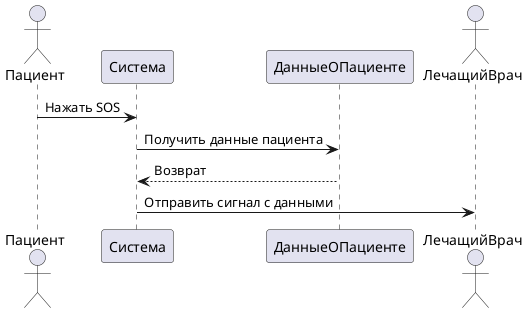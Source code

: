 @startuml
actor Пациент

Пациент -> Система: Нажать SOS

Система -> ДанныеОПациенте: Получить данные пациента
ДанныеОПациенте --> Система: Возврат

actor ЛечащийВрач
Система -> ЛечащийВрач: Отправить сигнал с данными

@enduml
